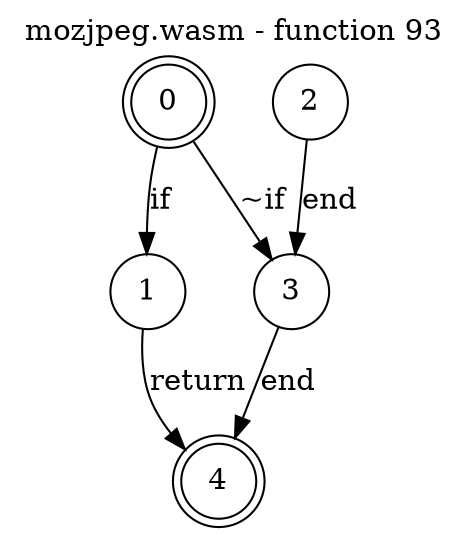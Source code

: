 digraph finite_state_machine {
    label = "mozjpeg.wasm - function 93"
    labelloc =  t
    labelfontsize = 16
    labelfontcolor = black
    labelfontname = "Helvetica"
    node [shape = doublecircle]; 0 4;
    node [shape = circle];
    0 -> 1[label = "if"];
    0 -> 3[label = "~if"];
    1 -> 4[label = "return"];
    2 -> 3[label = "end"];
    3 -> 4[label = "end"];
}
